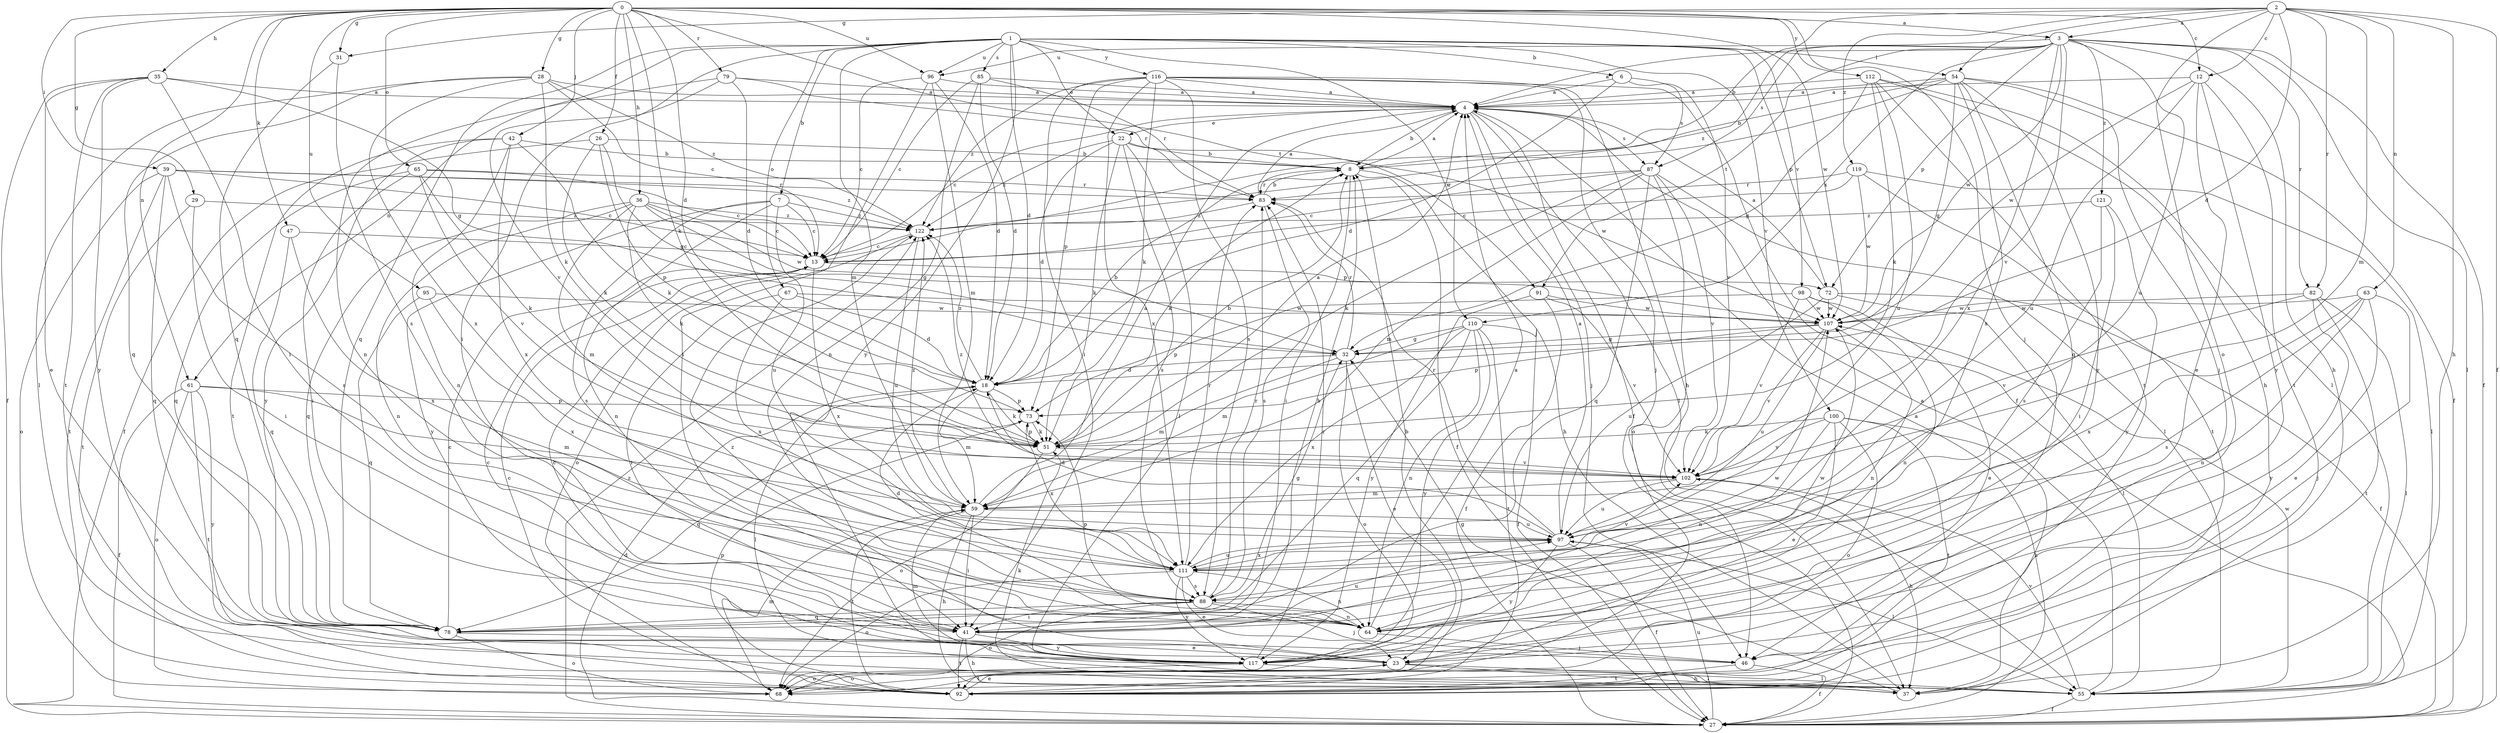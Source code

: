 strict digraph  {
0;
1;
2;
3;
4;
6;
7;
8;
12;
13;
18;
22;
23;
26;
27;
28;
29;
31;
32;
35;
36;
37;
39;
41;
42;
46;
47;
51;
54;
55;
59;
61;
63;
64;
65;
67;
68;
72;
73;
78;
79;
82;
83;
85;
87;
88;
91;
92;
95;
96;
97;
98;
100;
102;
107;
110;
111;
112;
116;
117;
119;
121;
122;
0 -> 3  [label=a];
0 -> 12  [label=c];
0 -> 18  [label=d];
0 -> 26  [label=f];
0 -> 28  [label=g];
0 -> 29  [label=g];
0 -> 31  [label=g];
0 -> 35  [label=h];
0 -> 36  [label=h];
0 -> 39  [label=i];
0 -> 42  [label=j];
0 -> 46  [label=j];
0 -> 47  [label=k];
0 -> 51  [label=k];
0 -> 61  [label=n];
0 -> 65  [label=o];
0 -> 79  [label=r];
0 -> 91  [label=t];
0 -> 95  [label=u];
0 -> 96  [label=u];
0 -> 107  [label=w];
0 -> 112  [label=y];
1 -> 6  [label=b];
1 -> 7  [label=b];
1 -> 18  [label=d];
1 -> 22  [label=e];
1 -> 41  [label=i];
1 -> 54  [label=l];
1 -> 59  [label=m];
1 -> 61  [label=n];
1 -> 67  [label=o];
1 -> 72  [label=p];
1 -> 78  [label=q];
1 -> 85  [label=s];
1 -> 96  [label=u];
1 -> 98  [label=v];
1 -> 100  [label=v];
1 -> 110  [label=x];
1 -> 116  [label=y];
1 -> 117  [label=y];
2 -> 3  [label=a];
2 -> 8  [label=b];
2 -> 12  [label=c];
2 -> 18  [label=d];
2 -> 27  [label=f];
2 -> 31  [label=g];
2 -> 37  [label=h];
2 -> 54  [label=l];
2 -> 59  [label=m];
2 -> 63  [label=n];
2 -> 68  [label=o];
2 -> 82  [label=r];
2 -> 119  [label=z];
3 -> 4  [label=a];
3 -> 27  [label=f];
3 -> 37  [label=h];
3 -> 55  [label=l];
3 -> 72  [label=p];
3 -> 82  [label=r];
3 -> 87  [label=s];
3 -> 91  [label=t];
3 -> 96  [label=u];
3 -> 97  [label=u];
3 -> 102  [label=v];
3 -> 107  [label=w];
3 -> 110  [label=x];
3 -> 111  [label=x];
3 -> 121  [label=z];
3 -> 122  [label=z];
4 -> 8  [label=b];
4 -> 13  [label=c];
4 -> 22  [label=e];
4 -> 27  [label=f];
4 -> 46  [label=j];
4 -> 55  [label=l];
4 -> 87  [label=s];
6 -> 4  [label=a];
6 -> 18  [label=d];
6 -> 87  [label=s];
6 -> 102  [label=v];
7 -> 13  [label=c];
7 -> 64  [label=n];
7 -> 88  [label=s];
7 -> 97  [label=u];
7 -> 117  [label=y];
7 -> 122  [label=z];
8 -> 4  [label=a];
8 -> 27  [label=f];
8 -> 37  [label=h];
8 -> 41  [label=i];
8 -> 51  [label=k];
8 -> 83  [label=r];
12 -> 4  [label=a];
12 -> 23  [label=e];
12 -> 92  [label=t];
12 -> 97  [label=u];
12 -> 107  [label=w];
12 -> 117  [label=y];
13 -> 72  [label=p];
13 -> 111  [label=x];
18 -> 8  [label=b];
18 -> 51  [label=k];
18 -> 55  [label=l];
18 -> 59  [label=m];
18 -> 73  [label=p];
18 -> 122  [label=z];
22 -> 8  [label=b];
22 -> 18  [label=d];
22 -> 51  [label=k];
22 -> 55  [label=l];
22 -> 88  [label=s];
22 -> 107  [label=w];
22 -> 122  [label=z];
23 -> 13  [label=c];
23 -> 37  [label=h];
23 -> 55  [label=l];
23 -> 68  [label=o];
23 -> 92  [label=t];
23 -> 122  [label=z];
26 -> 8  [label=b];
26 -> 27  [label=f];
26 -> 32  [label=g];
26 -> 51  [label=k];
26 -> 73  [label=p];
27 -> 4  [label=a];
27 -> 18  [label=d];
27 -> 97  [label=u];
27 -> 122  [label=z];
28 -> 4  [label=a];
28 -> 13  [label=c];
28 -> 51  [label=k];
28 -> 55  [label=l];
28 -> 78  [label=q];
28 -> 111  [label=x];
28 -> 122  [label=z];
29 -> 41  [label=i];
29 -> 92  [label=t];
29 -> 122  [label=z];
31 -> 78  [label=q];
31 -> 88  [label=s];
32 -> 18  [label=d];
32 -> 23  [label=e];
32 -> 59  [label=m];
32 -> 68  [label=o];
32 -> 83  [label=r];
35 -> 4  [label=a];
35 -> 23  [label=e];
35 -> 27  [label=f];
35 -> 32  [label=g];
35 -> 41  [label=i];
35 -> 92  [label=t];
35 -> 117  [label=y];
36 -> 13  [label=c];
36 -> 32  [label=g];
36 -> 51  [label=k];
36 -> 59  [label=m];
36 -> 64  [label=n];
36 -> 78  [label=q];
36 -> 107  [label=w];
36 -> 122  [label=z];
37 -> 32  [label=g];
37 -> 51  [label=k];
39 -> 13  [label=c];
39 -> 68  [label=o];
39 -> 78  [label=q];
39 -> 83  [label=r];
39 -> 88  [label=s];
39 -> 92  [label=t];
39 -> 122  [label=z];
41 -> 8  [label=b];
41 -> 37  [label=h];
41 -> 92  [label=t];
41 -> 97  [label=u];
41 -> 107  [label=w];
41 -> 117  [label=y];
42 -> 8  [label=b];
42 -> 51  [label=k];
42 -> 64  [label=n];
42 -> 92  [label=t];
42 -> 111  [label=x];
42 -> 117  [label=y];
46 -> 13  [label=c];
46 -> 27  [label=f];
46 -> 92  [label=t];
47 -> 13  [label=c];
47 -> 78  [label=q];
47 -> 111  [label=x];
51 -> 4  [label=a];
51 -> 8  [label=b];
51 -> 68  [label=o];
51 -> 73  [label=p];
51 -> 102  [label=v];
54 -> 4  [label=a];
54 -> 8  [label=b];
54 -> 13  [label=c];
54 -> 27  [label=f];
54 -> 32  [label=g];
54 -> 46  [label=j];
54 -> 78  [label=q];
54 -> 111  [label=x];
54 -> 117  [label=y];
55 -> 4  [label=a];
55 -> 27  [label=f];
55 -> 102  [label=v];
55 -> 107  [label=w];
59 -> 4  [label=a];
59 -> 37  [label=h];
59 -> 41  [label=i];
59 -> 92  [label=t];
59 -> 97  [label=u];
59 -> 122  [label=z];
61 -> 27  [label=f];
61 -> 59  [label=m];
61 -> 68  [label=o];
61 -> 73  [label=p];
61 -> 92  [label=t];
61 -> 117  [label=y];
63 -> 23  [label=e];
63 -> 46  [label=j];
63 -> 64  [label=n];
63 -> 88  [label=s];
63 -> 107  [label=w];
63 -> 111  [label=x];
64 -> 4  [label=a];
64 -> 46  [label=j];
64 -> 73  [label=p];
64 -> 107  [label=w];
65 -> 13  [label=c];
65 -> 41  [label=i];
65 -> 51  [label=k];
65 -> 78  [label=q];
65 -> 83  [label=r];
65 -> 102  [label=v];
67 -> 18  [label=d];
67 -> 41  [label=i];
67 -> 107  [label=w];
67 -> 111  [label=x];
68 -> 59  [label=m];
72 -> 4  [label=a];
72 -> 27  [label=f];
72 -> 55  [label=l];
72 -> 97  [label=u];
72 -> 107  [label=w];
73 -> 51  [label=k];
73 -> 78  [label=q];
73 -> 111  [label=x];
78 -> 13  [label=c];
78 -> 23  [label=e];
78 -> 68  [label=o];
79 -> 4  [label=a];
79 -> 18  [label=d];
79 -> 64  [label=n];
79 -> 83  [label=r];
79 -> 102  [label=v];
82 -> 55  [label=l];
82 -> 92  [label=t];
82 -> 102  [label=v];
82 -> 107  [label=w];
82 -> 117  [label=y];
83 -> 4  [label=a];
83 -> 8  [label=b];
83 -> 88  [label=s];
83 -> 122  [label=z];
85 -> 4  [label=a];
85 -> 13  [label=c];
85 -> 18  [label=d];
85 -> 64  [label=n];
85 -> 83  [label=r];
87 -> 13  [label=c];
87 -> 51  [label=k];
87 -> 55  [label=l];
87 -> 59  [label=m];
87 -> 68  [label=o];
87 -> 78  [label=q];
87 -> 83  [label=r];
87 -> 102  [label=v];
88 -> 18  [label=d];
88 -> 32  [label=g];
88 -> 41  [label=i];
88 -> 46  [label=j];
88 -> 64  [label=n];
88 -> 68  [label=o];
88 -> 78  [label=q];
88 -> 83  [label=r];
91 -> 27  [label=f];
91 -> 102  [label=v];
91 -> 107  [label=w];
91 -> 117  [label=y];
92 -> 8  [label=b];
92 -> 13  [label=c];
92 -> 23  [label=e];
92 -> 73  [label=p];
95 -> 78  [label=q];
95 -> 107  [label=w];
95 -> 111  [label=x];
96 -> 4  [label=a];
96 -> 13  [label=c];
96 -> 18  [label=d];
96 -> 41  [label=i];
96 -> 59  [label=m];
97 -> 4  [label=a];
97 -> 18  [label=d];
97 -> 27  [label=f];
97 -> 55  [label=l];
97 -> 83  [label=r];
97 -> 111  [label=x];
97 -> 117  [label=y];
98 -> 23  [label=e];
98 -> 64  [label=n];
98 -> 73  [label=p];
98 -> 102  [label=v];
98 -> 107  [label=w];
100 -> 23  [label=e];
100 -> 37  [label=h];
100 -> 51  [label=k];
100 -> 64  [label=n];
100 -> 68  [label=o];
100 -> 92  [label=t];
100 -> 102  [label=v];
102 -> 37  [label=h];
102 -> 59  [label=m];
102 -> 97  [label=u];
102 -> 122  [label=z];
107 -> 32  [label=g];
107 -> 64  [label=n];
107 -> 73  [label=p];
107 -> 97  [label=u];
107 -> 102  [label=v];
110 -> 27  [label=f];
110 -> 32  [label=g];
110 -> 59  [label=m];
110 -> 64  [label=n];
110 -> 78  [label=q];
110 -> 92  [label=t];
110 -> 111  [label=x];
110 -> 117  [label=y];
111 -> 23  [label=e];
111 -> 64  [label=n];
111 -> 68  [label=o];
111 -> 83  [label=r];
111 -> 88  [label=s];
111 -> 97  [label=u];
111 -> 102  [label=v];
111 -> 117  [label=y];
112 -> 4  [label=a];
112 -> 32  [label=g];
112 -> 37  [label=h];
112 -> 51  [label=k];
112 -> 55  [label=l];
112 -> 92  [label=t];
112 -> 97  [label=u];
116 -> 4  [label=a];
116 -> 27  [label=f];
116 -> 37  [label=h];
116 -> 41  [label=i];
116 -> 46  [label=j];
116 -> 51  [label=k];
116 -> 73  [label=p];
116 -> 88  [label=s];
116 -> 111  [label=x];
116 -> 122  [label=z];
117 -> 55  [label=l];
117 -> 59  [label=m];
117 -> 68  [label=o];
117 -> 83  [label=r];
119 -> 13  [label=c];
119 -> 55  [label=l];
119 -> 83  [label=r];
119 -> 92  [label=t];
119 -> 107  [label=w];
121 -> 41  [label=i];
121 -> 88  [label=s];
121 -> 117  [label=y];
121 -> 122  [label=z];
122 -> 13  [label=c];
122 -> 68  [label=o];
122 -> 97  [label=u];
}
